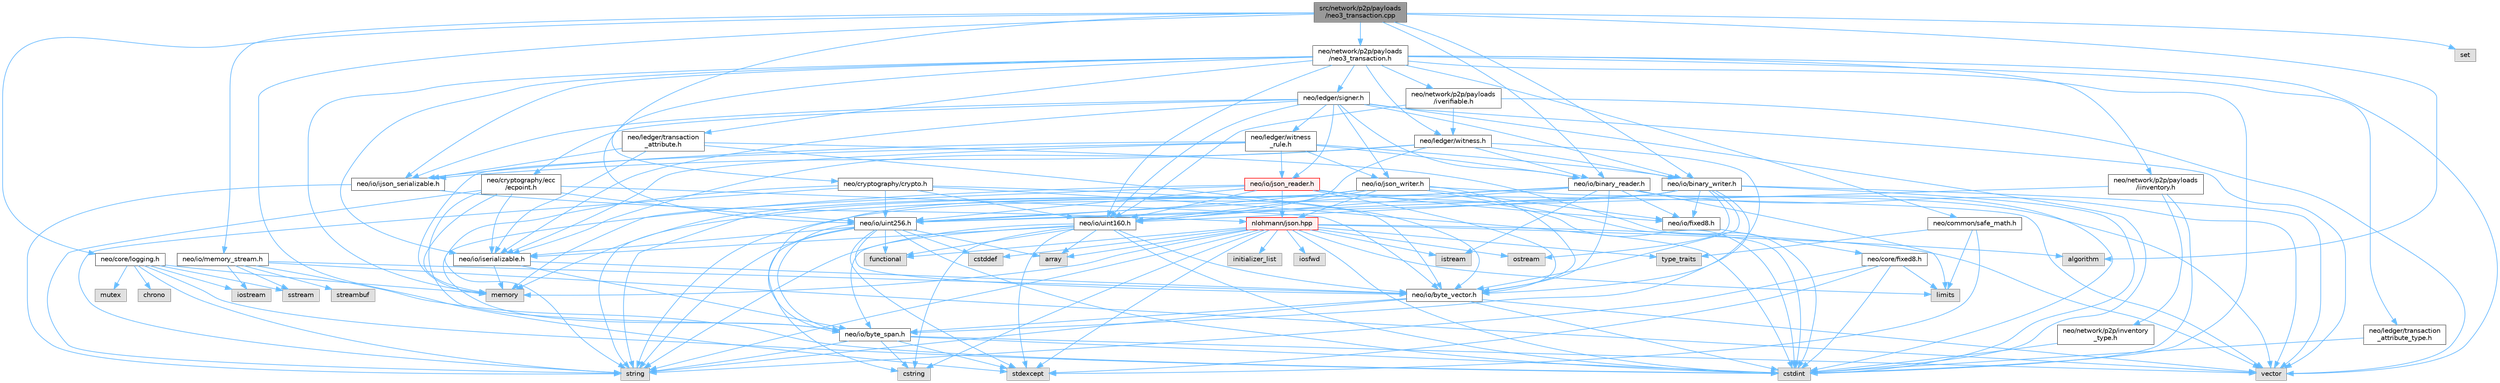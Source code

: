 digraph "src/network/p2p/payloads/neo3_transaction.cpp"
{
 // LATEX_PDF_SIZE
  bgcolor="transparent";
  edge [fontname=Helvetica,fontsize=10,labelfontname=Helvetica,labelfontsize=10];
  node [fontname=Helvetica,fontsize=10,shape=box,height=0.2,width=0.4];
  Node1 [id="Node000001",label="src/network/p2p/payloads\l/neo3_transaction.cpp",height=0.2,width=0.4,color="gray40", fillcolor="grey60", style="filled", fontcolor="black",tooltip=" "];
  Node1 -> Node2 [id="edge1_Node000001_Node000002",color="steelblue1",style="solid",tooltip=" "];
  Node2 [id="Node000002",label="neo/core/logging.h",height=0.2,width=0.4,color="grey40", fillcolor="white", style="filled",URL="$core_2logging_8h.html",tooltip=" "];
  Node2 -> Node3 [id="edge2_Node000002_Node000003",color="steelblue1",style="solid",tooltip=" "];
  Node3 [id="Node000003",label="chrono",height=0.2,width=0.4,color="grey60", fillcolor="#E0E0E0", style="filled",tooltip=" "];
  Node2 -> Node4 [id="edge3_Node000002_Node000004",color="steelblue1",style="solid",tooltip=" "];
  Node4 [id="Node000004",label="cstdint",height=0.2,width=0.4,color="grey60", fillcolor="#E0E0E0", style="filled",tooltip=" "];
  Node2 -> Node5 [id="edge4_Node000002_Node000005",color="steelblue1",style="solid",tooltip=" "];
  Node5 [id="Node000005",label="memory",height=0.2,width=0.4,color="grey60", fillcolor="#E0E0E0", style="filled",tooltip=" "];
  Node2 -> Node6 [id="edge5_Node000002_Node000006",color="steelblue1",style="solid",tooltip=" "];
  Node6 [id="Node000006",label="sstream",height=0.2,width=0.4,color="grey60", fillcolor="#E0E0E0", style="filled",tooltip=" "];
  Node2 -> Node7 [id="edge6_Node000002_Node000007",color="steelblue1",style="solid",tooltip=" "];
  Node7 [id="Node000007",label="string",height=0.2,width=0.4,color="grey60", fillcolor="#E0E0E0", style="filled",tooltip=" "];
  Node2 -> Node8 [id="edge7_Node000002_Node000008",color="steelblue1",style="solid",tooltip=" "];
  Node8 [id="Node000008",label="iostream",height=0.2,width=0.4,color="grey60", fillcolor="#E0E0E0", style="filled",tooltip=" "];
  Node2 -> Node9 [id="edge8_Node000002_Node000009",color="steelblue1",style="solid",tooltip=" "];
  Node9 [id="Node000009",label="mutex",height=0.2,width=0.4,color="grey60", fillcolor="#E0E0E0", style="filled",tooltip=" "];
  Node1 -> Node10 [id="edge9_Node000001_Node000010",color="steelblue1",style="solid",tooltip=" "];
  Node10 [id="Node000010",label="neo/cryptography/crypto.h",height=0.2,width=0.4,color="grey40", fillcolor="white", style="filled",URL="$crypto_8h.html",tooltip=" "];
  Node10 -> Node11 [id="edge10_Node000010_Node000011",color="steelblue1",style="solid",tooltip=" "];
  Node11 [id="Node000011",label="neo/io/byte_span.h",height=0.2,width=0.4,color="grey40", fillcolor="white", style="filled",URL="$io_2byte__span_8h.html",tooltip=" "];
  Node11 -> Node4 [id="edge11_Node000011_Node000004",color="steelblue1",style="solid",tooltip=" "];
  Node11 -> Node12 [id="edge12_Node000011_Node000012",color="steelblue1",style="solid",tooltip=" "];
  Node12 [id="Node000012",label="cstring",height=0.2,width=0.4,color="grey60", fillcolor="#E0E0E0", style="filled",tooltip=" "];
  Node11 -> Node13 [id="edge13_Node000011_Node000013",color="steelblue1",style="solid",tooltip=" "];
  Node13 [id="Node000013",label="stdexcept",height=0.2,width=0.4,color="grey60", fillcolor="#E0E0E0", style="filled",tooltip=" "];
  Node11 -> Node7 [id="edge14_Node000011_Node000007",color="steelblue1",style="solid",tooltip=" "];
  Node11 -> Node14 [id="edge15_Node000011_Node000014",color="steelblue1",style="solid",tooltip=" "];
  Node14 [id="Node000014",label="vector",height=0.2,width=0.4,color="grey60", fillcolor="#E0E0E0", style="filled",tooltip=" "];
  Node10 -> Node15 [id="edge16_Node000010_Node000015",color="steelblue1",style="solid",tooltip=" "];
  Node15 [id="Node000015",label="neo/io/byte_vector.h",height=0.2,width=0.4,color="grey40", fillcolor="white", style="filled",URL="$io_2byte__vector_8h.html",tooltip=" "];
  Node15 -> Node11 [id="edge17_Node000015_Node000011",color="steelblue1",style="solid",tooltip=" "];
  Node15 -> Node4 [id="edge18_Node000015_Node000004",color="steelblue1",style="solid",tooltip=" "];
  Node15 -> Node7 [id="edge19_Node000015_Node000007",color="steelblue1",style="solid",tooltip=" "];
  Node15 -> Node14 [id="edge20_Node000015_Node000014",color="steelblue1",style="solid",tooltip=" "];
  Node10 -> Node16 [id="edge21_Node000010_Node000016",color="steelblue1",style="solid",tooltip=" "];
  Node16 [id="Node000016",label="neo/io/uint160.h",height=0.2,width=0.4,color="grey40", fillcolor="white", style="filled",URL="$uint160_8h.html",tooltip=" "];
  Node16 -> Node11 [id="edge22_Node000016_Node000011",color="steelblue1",style="solid",tooltip=" "];
  Node16 -> Node15 [id="edge23_Node000016_Node000015",color="steelblue1",style="solid",tooltip=" "];
  Node16 -> Node17 [id="edge24_Node000016_Node000017",color="steelblue1",style="solid",tooltip=" "];
  Node17 [id="Node000017",label="neo/io/iserializable.h",height=0.2,width=0.4,color="grey40", fillcolor="white", style="filled",URL="$iserializable_8h.html",tooltip=" "];
  Node17 -> Node11 [id="edge25_Node000017_Node000011",color="steelblue1",style="solid",tooltip=" "];
  Node17 -> Node15 [id="edge26_Node000017_Node000015",color="steelblue1",style="solid",tooltip=" "];
  Node17 -> Node5 [id="edge27_Node000017_Node000005",color="steelblue1",style="solid",tooltip=" "];
  Node16 -> Node18 [id="edge28_Node000016_Node000018",color="steelblue1",style="solid",tooltip=" "];
  Node18 [id="Node000018",label="array",height=0.2,width=0.4,color="grey60", fillcolor="#E0E0E0", style="filled",tooltip=" "];
  Node16 -> Node4 [id="edge29_Node000016_Node000004",color="steelblue1",style="solid",tooltip=" "];
  Node16 -> Node12 [id="edge30_Node000016_Node000012",color="steelblue1",style="solid",tooltip=" "];
  Node16 -> Node19 [id="edge31_Node000016_Node000019",color="steelblue1",style="solid",tooltip=" "];
  Node19 [id="Node000019",label="functional",height=0.2,width=0.4,color="grey60", fillcolor="#E0E0E0", style="filled",tooltip=" "];
  Node16 -> Node13 [id="edge32_Node000016_Node000013",color="steelblue1",style="solid",tooltip=" "];
  Node16 -> Node7 [id="edge33_Node000016_Node000007",color="steelblue1",style="solid",tooltip=" "];
  Node10 -> Node20 [id="edge34_Node000010_Node000020",color="steelblue1",style="solid",tooltip=" "];
  Node20 [id="Node000020",label="neo/io/uint256.h",height=0.2,width=0.4,color="grey40", fillcolor="white", style="filled",URL="$uint256_8h.html",tooltip=" "];
  Node20 -> Node11 [id="edge35_Node000020_Node000011",color="steelblue1",style="solid",tooltip=" "];
  Node20 -> Node15 [id="edge36_Node000020_Node000015",color="steelblue1",style="solid",tooltip=" "];
  Node20 -> Node17 [id="edge37_Node000020_Node000017",color="steelblue1",style="solid",tooltip=" "];
  Node20 -> Node18 [id="edge38_Node000020_Node000018",color="steelblue1",style="solid",tooltip=" "];
  Node20 -> Node21 [id="edge39_Node000020_Node000021",color="steelblue1",style="solid",tooltip=" "];
  Node21 [id="Node000021",label="cstddef",height=0.2,width=0.4,color="grey60", fillcolor="#E0E0E0", style="filled",tooltip=" "];
  Node20 -> Node4 [id="edge40_Node000020_Node000004",color="steelblue1",style="solid",tooltip=" "];
  Node20 -> Node12 [id="edge41_Node000020_Node000012",color="steelblue1",style="solid",tooltip=" "];
  Node20 -> Node19 [id="edge42_Node000020_Node000019",color="steelblue1",style="solid",tooltip=" "];
  Node20 -> Node13 [id="edge43_Node000020_Node000013",color="steelblue1",style="solid",tooltip=" "];
  Node20 -> Node7 [id="edge44_Node000020_Node000007",color="steelblue1",style="solid",tooltip=" "];
  Node10 -> Node4 [id="edge45_Node000010_Node000004",color="steelblue1",style="solid",tooltip=" "];
  Node10 -> Node7 [id="edge46_Node000010_Node000007",color="steelblue1",style="solid",tooltip=" "];
  Node1 -> Node22 [id="edge47_Node000001_Node000022",color="steelblue1",style="solid",tooltip=" "];
  Node22 [id="Node000022",label="neo/io/binary_reader.h",height=0.2,width=0.4,color="grey40", fillcolor="white", style="filled",URL="$binary__reader_8h.html",tooltip=" "];
  Node22 -> Node15 [id="edge48_Node000022_Node000015",color="steelblue1",style="solid",tooltip=" "];
  Node22 -> Node23 [id="edge49_Node000022_Node000023",color="steelblue1",style="solid",tooltip=" "];
  Node23 [id="Node000023",label="neo/io/fixed8.h",height=0.2,width=0.4,color="grey40", fillcolor="white", style="filled",URL="$io_2fixed8_8h.html",tooltip=" "];
  Node23 -> Node24 [id="edge50_Node000023_Node000024",color="steelblue1",style="solid",tooltip=" "];
  Node24 [id="Node000024",label="neo/core/fixed8.h",height=0.2,width=0.4,color="grey40", fillcolor="white", style="filled",URL="$core_2fixed8_8h.html",tooltip=" "];
  Node24 -> Node4 [id="edge51_Node000024_Node000004",color="steelblue1",style="solid",tooltip=" "];
  Node24 -> Node25 [id="edge52_Node000024_Node000025",color="steelblue1",style="solid",tooltip=" "];
  Node25 [id="Node000025",label="limits",height=0.2,width=0.4,color="grey60", fillcolor="#E0E0E0", style="filled",tooltip=" "];
  Node24 -> Node13 [id="edge53_Node000024_Node000013",color="steelblue1",style="solid",tooltip=" "];
  Node24 -> Node7 [id="edge54_Node000024_Node000007",color="steelblue1",style="solid",tooltip=" "];
  Node22 -> Node16 [id="edge55_Node000022_Node000016",color="steelblue1",style="solid",tooltip=" "];
  Node22 -> Node20 [id="edge56_Node000022_Node000020",color="steelblue1",style="solid",tooltip=" "];
  Node22 -> Node4 [id="edge57_Node000022_Node000004",color="steelblue1",style="solid",tooltip=" "];
  Node22 -> Node26 [id="edge58_Node000022_Node000026",color="steelblue1",style="solid",tooltip=" "];
  Node26 [id="Node000026",label="istream",height=0.2,width=0.4,color="grey60", fillcolor="#E0E0E0", style="filled",tooltip=" "];
  Node22 -> Node25 [id="edge59_Node000022_Node000025",color="steelblue1",style="solid",tooltip=" "];
  Node22 -> Node5 [id="edge60_Node000022_Node000005",color="steelblue1",style="solid",tooltip=" "];
  Node22 -> Node7 [id="edge61_Node000022_Node000007",color="steelblue1",style="solid",tooltip=" "];
  Node22 -> Node14 [id="edge62_Node000022_Node000014",color="steelblue1",style="solid",tooltip=" "];
  Node1 -> Node27 [id="edge63_Node000001_Node000027",color="steelblue1",style="solid",tooltip=" "];
  Node27 [id="Node000027",label="neo/io/binary_writer.h",height=0.2,width=0.4,color="grey40", fillcolor="white", style="filled",URL="$binary__writer_8h.html",tooltip=" "];
  Node27 -> Node11 [id="edge64_Node000027_Node000011",color="steelblue1",style="solid",tooltip=" "];
  Node27 -> Node15 [id="edge65_Node000027_Node000015",color="steelblue1",style="solid",tooltip=" "];
  Node27 -> Node23 [id="edge66_Node000027_Node000023",color="steelblue1",style="solid",tooltip=" "];
  Node27 -> Node16 [id="edge67_Node000027_Node000016",color="steelblue1",style="solid",tooltip=" "];
  Node27 -> Node20 [id="edge68_Node000027_Node000020",color="steelblue1",style="solid",tooltip=" "];
  Node27 -> Node4 [id="edge69_Node000027_Node000004",color="steelblue1",style="solid",tooltip=" "];
  Node27 -> Node28 [id="edge70_Node000027_Node000028",color="steelblue1",style="solid",tooltip=" "];
  Node28 [id="Node000028",label="ostream",height=0.2,width=0.4,color="grey60", fillcolor="#E0E0E0", style="filled",tooltip=" "];
  Node27 -> Node7 [id="edge71_Node000027_Node000007",color="steelblue1",style="solid",tooltip=" "];
  Node27 -> Node14 [id="edge72_Node000027_Node000014",color="steelblue1",style="solid",tooltip=" "];
  Node1 -> Node29 [id="edge73_Node000001_Node000029",color="steelblue1",style="solid",tooltip=" "];
  Node29 [id="Node000029",label="neo/io/memory_stream.h",height=0.2,width=0.4,color="grey40", fillcolor="white", style="filled",URL="$memory__stream_8h.html",tooltip=" "];
  Node29 -> Node15 [id="edge74_Node000029_Node000015",color="steelblue1",style="solid",tooltip=" "];
  Node29 -> Node4 [id="edge75_Node000029_Node000004",color="steelblue1",style="solid",tooltip=" "];
  Node29 -> Node8 [id="edge76_Node000029_Node000008",color="steelblue1",style="solid",tooltip=" "];
  Node29 -> Node6 [id="edge77_Node000029_Node000006",color="steelblue1",style="solid",tooltip=" "];
  Node29 -> Node30 [id="edge78_Node000029_Node000030",color="steelblue1",style="solid",tooltip=" "];
  Node30 [id="Node000030",label="streambuf",height=0.2,width=0.4,color="grey60", fillcolor="#E0E0E0", style="filled",tooltip=" "];
  Node29 -> Node14 [id="edge79_Node000029_Node000014",color="steelblue1",style="solid",tooltip=" "];
  Node1 -> Node31 [id="edge80_Node000001_Node000031",color="steelblue1",style="solid",tooltip=" "];
  Node31 [id="Node000031",label="neo/network/p2p/payloads\l/neo3_transaction.h",height=0.2,width=0.4,color="grey40", fillcolor="white", style="filled",URL="$neo3__transaction_8h.html",tooltip=" "];
  Node31 -> Node32 [id="edge81_Node000031_Node000032",color="steelblue1",style="solid",tooltip=" "];
  Node32 [id="Node000032",label="neo/common/safe_math.h",height=0.2,width=0.4,color="grey40", fillcolor="white", style="filled",URL="$safe__math_8h.html",tooltip=" "];
  Node32 -> Node25 [id="edge82_Node000032_Node000025",color="steelblue1",style="solid",tooltip=" "];
  Node32 -> Node13 [id="edge83_Node000032_Node000013",color="steelblue1",style="solid",tooltip=" "];
  Node32 -> Node33 [id="edge84_Node000032_Node000033",color="steelblue1",style="solid",tooltip=" "];
  Node33 [id="Node000033",label="type_traits",height=0.2,width=0.4,color="grey60", fillcolor="#E0E0E0", style="filled",tooltip=" "];
  Node31 -> Node34 [id="edge85_Node000031_Node000034",color="steelblue1",style="solid",tooltip=" "];
  Node34 [id="Node000034",label="neo/io/ijson_serializable.h",height=0.2,width=0.4,color="grey40", fillcolor="white", style="filled",URL="$ijson__serializable_8h.html",tooltip=" "];
  Node34 -> Node35 [id="edge86_Node000034_Node000035",color="steelblue1",style="solid",tooltip=" "];
  Node35 [id="Node000035",label="nlohmann/json.hpp",height=0.2,width=0.4,color="red", fillcolor="#FFF0F0", style="filled",URL="$json_8hpp.html",tooltip=" "];
  Node35 -> Node36 [id="edge87_Node000035_Node000036",color="steelblue1",style="solid",tooltip=" "];
  Node36 [id="Node000036",label="algorithm",height=0.2,width=0.4,color="grey60", fillcolor="#E0E0E0", style="filled",tooltip=" "];
  Node35 -> Node21 [id="edge88_Node000035_Node000021",color="steelblue1",style="solid",tooltip=" "];
  Node35 -> Node19 [id="edge89_Node000035_Node000019",color="steelblue1",style="solid",tooltip=" "];
  Node35 -> Node37 [id="edge90_Node000035_Node000037",color="steelblue1",style="solid",tooltip=" "];
  Node37 [id="Node000037",label="initializer_list",height=0.2,width=0.4,color="grey60", fillcolor="#E0E0E0", style="filled",tooltip=" "];
  Node35 -> Node38 [id="edge91_Node000035_Node000038",color="steelblue1",style="solid",tooltip=" "];
  Node38 [id="Node000038",label="iosfwd",height=0.2,width=0.4,color="grey60", fillcolor="#E0E0E0", style="filled",tooltip=" "];
  Node35 -> Node5 [id="edge92_Node000035_Node000005",color="steelblue1",style="solid",tooltip=" "];
  Node35 -> Node7 [id="edge93_Node000035_Node000007",color="steelblue1",style="solid",tooltip=" "];
  Node35 -> Node14 [id="edge94_Node000035_Node000014",color="steelblue1",style="solid",tooltip=" "];
  Node35 -> Node18 [id="edge95_Node000035_Node000018",color="steelblue1",style="solid",tooltip=" "];
  Node35 -> Node33 [id="edge96_Node000035_Node000033",color="steelblue1",style="solid",tooltip=" "];
  Node35 -> Node13 [id="edge97_Node000035_Node000013",color="steelblue1",style="solid",tooltip=" "];
  Node35 -> Node4 [id="edge98_Node000035_Node000004",color="steelblue1",style="solid",tooltip=" "];
  Node35 -> Node25 [id="edge99_Node000035_Node000025",color="steelblue1",style="solid",tooltip=" "];
  Node35 -> Node12 [id="edge100_Node000035_Node000012",color="steelblue1",style="solid",tooltip=" "];
  Node35 -> Node26 [id="edge101_Node000035_Node000026",color="steelblue1",style="solid",tooltip=" "];
  Node35 -> Node28 [id="edge102_Node000035_Node000028",color="steelblue1",style="solid",tooltip=" "];
  Node34 -> Node7 [id="edge103_Node000034_Node000007",color="steelblue1",style="solid",tooltip=" "];
  Node31 -> Node17 [id="edge104_Node000031_Node000017",color="steelblue1",style="solid",tooltip=" "];
  Node31 -> Node16 [id="edge105_Node000031_Node000016",color="steelblue1",style="solid",tooltip=" "];
  Node31 -> Node20 [id="edge106_Node000031_Node000020",color="steelblue1",style="solid",tooltip=" "];
  Node31 -> Node57 [id="edge107_Node000031_Node000057",color="steelblue1",style="solid",tooltip=" "];
  Node57 [id="Node000057",label="neo/ledger/signer.h",height=0.2,width=0.4,color="grey40", fillcolor="white", style="filled",URL="$signer_8h.html",tooltip=" "];
  Node57 -> Node58 [id="edge108_Node000057_Node000058",color="steelblue1",style="solid",tooltip=" "];
  Node58 [id="Node000058",label="neo/cryptography/ecc\l/ecpoint.h",height=0.2,width=0.4,color="grey40", fillcolor="white", style="filled",URL="$ecpoint_8h.html",tooltip=" "];
  Node58 -> Node11 [id="edge109_Node000058_Node000011",color="steelblue1",style="solid",tooltip=" "];
  Node58 -> Node15 [id="edge110_Node000058_Node000015",color="steelblue1",style="solid",tooltip=" "];
  Node58 -> Node17 [id="edge111_Node000058_Node000017",color="steelblue1",style="solid",tooltip=" "];
  Node58 -> Node20 [id="edge112_Node000058_Node000020",color="steelblue1",style="solid",tooltip=" "];
  Node58 -> Node5 [id="edge113_Node000058_Node000005",color="steelblue1",style="solid",tooltip=" "];
  Node58 -> Node7 [id="edge114_Node000058_Node000007",color="steelblue1",style="solid",tooltip=" "];
  Node57 -> Node22 [id="edge115_Node000057_Node000022",color="steelblue1",style="solid",tooltip=" "];
  Node57 -> Node27 [id="edge116_Node000057_Node000027",color="steelblue1",style="solid",tooltip=" "];
  Node57 -> Node34 [id="edge117_Node000057_Node000034",color="steelblue1",style="solid",tooltip=" "];
  Node57 -> Node17 [id="edge118_Node000057_Node000017",color="steelblue1",style="solid",tooltip=" "];
  Node57 -> Node59 [id="edge119_Node000057_Node000059",color="steelblue1",style="solid",tooltip=" "];
  Node59 [id="Node000059",label="neo/io/json_reader.h",height=0.2,width=0.4,color="red", fillcolor="#FFF0F0", style="filled",URL="$json__reader_8h.html",tooltip=" "];
  Node59 -> Node15 [id="edge120_Node000059_Node000015",color="steelblue1",style="solid",tooltip=" "];
  Node59 -> Node23 [id="edge121_Node000059_Node000023",color="steelblue1",style="solid",tooltip=" "];
  Node59 -> Node16 [id="edge122_Node000059_Node000016",color="steelblue1",style="solid",tooltip=" "];
  Node59 -> Node20 [id="edge123_Node000059_Node000020",color="steelblue1",style="solid",tooltip=" "];
  Node59 -> Node4 [id="edge124_Node000059_Node000004",color="steelblue1",style="solid",tooltip=" "];
  Node59 -> Node5 [id="edge125_Node000059_Node000005",color="steelblue1",style="solid",tooltip=" "];
  Node59 -> Node35 [id="edge126_Node000059_Node000035",color="steelblue1",style="solid",tooltip=" "];
  Node59 -> Node7 [id="edge127_Node000059_Node000007",color="steelblue1",style="solid",tooltip=" "];
  Node59 -> Node14 [id="edge128_Node000059_Node000014",color="steelblue1",style="solid",tooltip=" "];
  Node57 -> Node61 [id="edge129_Node000057_Node000061",color="steelblue1",style="solid",tooltip=" "];
  Node61 [id="Node000061",label="neo/io/json_writer.h",height=0.2,width=0.4,color="grey40", fillcolor="white", style="filled",URL="$json__writer_8h.html",tooltip=" "];
  Node61 -> Node11 [id="edge130_Node000061_Node000011",color="steelblue1",style="solid",tooltip=" "];
  Node61 -> Node15 [id="edge131_Node000061_Node000015",color="steelblue1",style="solid",tooltip=" "];
  Node61 -> Node23 [id="edge132_Node000061_Node000023",color="steelblue1",style="solid",tooltip=" "];
  Node61 -> Node16 [id="edge133_Node000061_Node000016",color="steelblue1",style="solid",tooltip=" "];
  Node61 -> Node20 [id="edge134_Node000061_Node000020",color="steelblue1",style="solid",tooltip=" "];
  Node61 -> Node4 [id="edge135_Node000061_Node000004",color="steelblue1",style="solid",tooltip=" "];
  Node61 -> Node35 [id="edge136_Node000061_Node000035",color="steelblue1",style="solid",tooltip=" "];
  Node61 -> Node7 [id="edge137_Node000061_Node000007",color="steelblue1",style="solid",tooltip=" "];
  Node61 -> Node14 [id="edge138_Node000061_Node000014",color="steelblue1",style="solid",tooltip=" "];
  Node57 -> Node16 [id="edge139_Node000057_Node000016",color="steelblue1",style="solid",tooltip=" "];
  Node57 -> Node62 [id="edge140_Node000057_Node000062",color="steelblue1",style="solid",tooltip=" "];
  Node62 [id="Node000062",label="neo/ledger/witness\l_rule.h",height=0.2,width=0.4,color="grey40", fillcolor="white", style="filled",URL="$witness__rule_8h.html",tooltip=" "];
  Node62 -> Node22 [id="edge141_Node000062_Node000022",color="steelblue1",style="solid",tooltip=" "];
  Node62 -> Node27 [id="edge142_Node000062_Node000027",color="steelblue1",style="solid",tooltip=" "];
  Node62 -> Node34 [id="edge143_Node000062_Node000034",color="steelblue1",style="solid",tooltip=" "];
  Node62 -> Node17 [id="edge144_Node000062_Node000017",color="steelblue1",style="solid",tooltip=" "];
  Node62 -> Node59 [id="edge145_Node000062_Node000059",color="steelblue1",style="solid",tooltip=" "];
  Node62 -> Node61 [id="edge146_Node000062_Node000061",color="steelblue1",style="solid",tooltip=" "];
  Node62 -> Node5 [id="edge147_Node000062_Node000005",color="steelblue1",style="solid",tooltip=" "];
  Node57 -> Node4 [id="edge148_Node000057_Node000004",color="steelblue1",style="solid",tooltip=" "];
  Node57 -> Node14 [id="edge149_Node000057_Node000014",color="steelblue1",style="solid",tooltip=" "];
  Node31 -> Node63 [id="edge150_Node000031_Node000063",color="steelblue1",style="solid",tooltip=" "];
  Node63 [id="Node000063",label="neo/ledger/transaction\l_attribute.h",height=0.2,width=0.4,color="grey40", fillcolor="white", style="filled",URL="$transaction__attribute_8h.html",tooltip=" "];
  Node63 -> Node15 [id="edge151_Node000063_Node000015",color="steelblue1",style="solid",tooltip=" "];
  Node63 -> Node34 [id="edge152_Node000063_Node000034",color="steelblue1",style="solid",tooltip=" "];
  Node63 -> Node17 [id="edge153_Node000063_Node000017",color="steelblue1",style="solid",tooltip=" "];
  Node63 -> Node4 [id="edge154_Node000063_Node000004",color="steelblue1",style="solid",tooltip=" "];
  Node31 -> Node64 [id="edge155_Node000031_Node000064",color="steelblue1",style="solid",tooltip=" "];
  Node64 [id="Node000064",label="neo/ledger/transaction\l_attribute_type.h",height=0.2,width=0.4,color="grey40", fillcolor="white", style="filled",URL="$transaction__attribute__type_8h.html",tooltip=" "];
  Node64 -> Node4 [id="edge156_Node000064_Node000004",color="steelblue1",style="solid",tooltip=" "];
  Node31 -> Node65 [id="edge157_Node000031_Node000065",color="steelblue1",style="solid",tooltip=" "];
  Node65 [id="Node000065",label="neo/ledger/witness.h",height=0.2,width=0.4,color="grey40", fillcolor="white", style="filled",URL="$ledger_2witness_8h.html",tooltip=" "];
  Node65 -> Node22 [id="edge158_Node000065_Node000022",color="steelblue1",style="solid",tooltip=" "];
  Node65 -> Node27 [id="edge159_Node000065_Node000027",color="steelblue1",style="solid",tooltip=" "];
  Node65 -> Node15 [id="edge160_Node000065_Node000015",color="steelblue1",style="solid",tooltip=" "];
  Node65 -> Node34 [id="edge161_Node000065_Node000034",color="steelblue1",style="solid",tooltip=" "];
  Node65 -> Node17 [id="edge162_Node000065_Node000017",color="steelblue1",style="solid",tooltip=" "];
  Node65 -> Node16 [id="edge163_Node000065_Node000016",color="steelblue1",style="solid",tooltip=" "];
  Node31 -> Node66 [id="edge164_Node000031_Node000066",color="steelblue1",style="solid",tooltip=" "];
  Node66 [id="Node000066",label="neo/network/p2p/payloads\l/iinventory.h",height=0.2,width=0.4,color="grey40", fillcolor="white", style="filled",URL="$payloads_2iinventory_8h.html",tooltip=" "];
  Node66 -> Node20 [id="edge165_Node000066_Node000020",color="steelblue1",style="solid",tooltip=" "];
  Node66 -> Node67 [id="edge166_Node000066_Node000067",color="steelblue1",style="solid",tooltip=" "];
  Node67 [id="Node000067",label="neo/network/p2p/inventory\l_type.h",height=0.2,width=0.4,color="grey40", fillcolor="white", style="filled",URL="$p2p_2inventory__type_8h.html",tooltip=" "];
  Node67 -> Node4 [id="edge167_Node000067_Node000004",color="steelblue1",style="solid",tooltip=" "];
  Node66 -> Node4 [id="edge168_Node000066_Node000004",color="steelblue1",style="solid",tooltip=" "];
  Node31 -> Node68 [id="edge169_Node000031_Node000068",color="steelblue1",style="solid",tooltip=" "];
  Node68 [id="Node000068",label="neo/network/p2p/payloads\l/iverifiable.h",height=0.2,width=0.4,color="grey40", fillcolor="white", style="filled",URL="$iverifiable_8h.html",tooltip=" "];
  Node68 -> Node16 [id="edge170_Node000068_Node000016",color="steelblue1",style="solid",tooltip=" "];
  Node68 -> Node65 [id="edge171_Node000068_Node000065",color="steelblue1",style="solid",tooltip=" "];
  Node68 -> Node14 [id="edge172_Node000068_Node000014",color="steelblue1",style="solid",tooltip=" "];
  Node31 -> Node4 [id="edge173_Node000031_Node000004",color="steelblue1",style="solid",tooltip=" "];
  Node31 -> Node5 [id="edge174_Node000031_Node000005",color="steelblue1",style="solid",tooltip=" "];
  Node31 -> Node14 [id="edge175_Node000031_Node000014",color="steelblue1",style="solid",tooltip=" "];
  Node1 -> Node36 [id="edge176_Node000001_Node000036",color="steelblue1",style="solid",tooltip=" "];
  Node1 -> Node69 [id="edge177_Node000001_Node000069",color="steelblue1",style="solid",tooltip=" "];
  Node69 [id="Node000069",label="set",height=0.2,width=0.4,color="grey60", fillcolor="#E0E0E0", style="filled",tooltip=" "];
  Node1 -> Node13 [id="edge178_Node000001_Node000013",color="steelblue1",style="solid",tooltip=" "];
}
